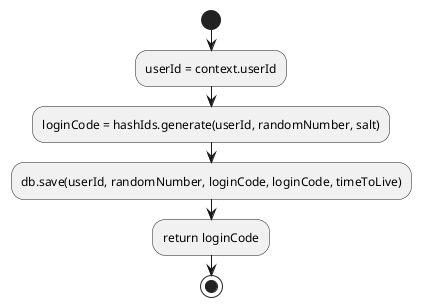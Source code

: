@startuml
start
:userId = context.userId;
:loginCode = hashIds.generate(userId, randomNumber, salt);
:db.save(userId, randomNumber, loginCode, loginCode, timeToLive);
:return loginCode;
stop
@enduml
